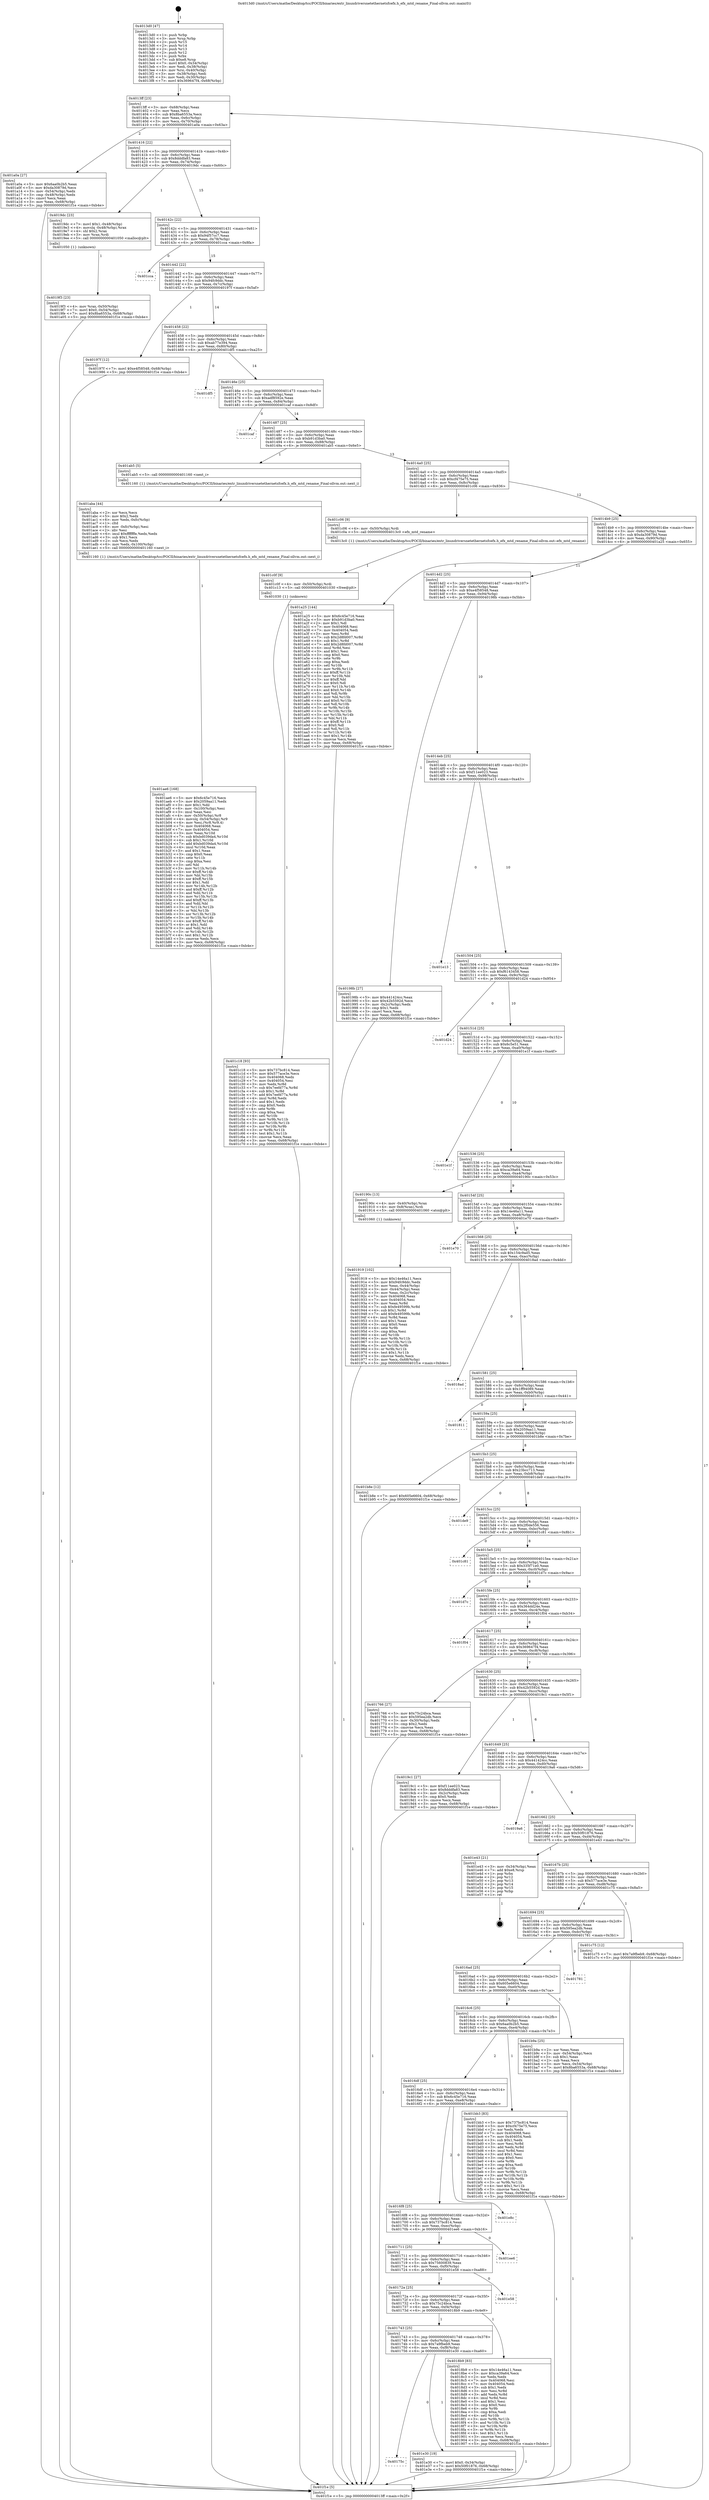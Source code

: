 digraph "0x4013d0" {
  label = "0x4013d0 (/mnt/c/Users/mathe/Desktop/tcc/POCII/binaries/extr_linuxdriversnetethernetsfcefx.h_efx_mtd_rename_Final-ollvm.out::main(0))"
  labelloc = "t"
  node[shape=record]

  Entry [label="",width=0.3,height=0.3,shape=circle,fillcolor=black,style=filled]
  "0x4013ff" [label="{
     0x4013ff [23]\l
     | [instrs]\l
     &nbsp;&nbsp;0x4013ff \<+3\>: mov -0x68(%rbp),%eax\l
     &nbsp;&nbsp;0x401402 \<+2\>: mov %eax,%ecx\l
     &nbsp;&nbsp;0x401404 \<+6\>: sub $0x8ba6553a,%ecx\l
     &nbsp;&nbsp;0x40140a \<+3\>: mov %eax,-0x6c(%rbp)\l
     &nbsp;&nbsp;0x40140d \<+3\>: mov %ecx,-0x70(%rbp)\l
     &nbsp;&nbsp;0x401410 \<+6\>: je 0000000000401a0a \<main+0x63a\>\l
  }"]
  "0x401a0a" [label="{
     0x401a0a [27]\l
     | [instrs]\l
     &nbsp;&nbsp;0x401a0a \<+5\>: mov $0x6aa0b2b5,%eax\l
     &nbsp;&nbsp;0x401a0f \<+5\>: mov $0xda30879d,%ecx\l
     &nbsp;&nbsp;0x401a14 \<+3\>: mov -0x54(%rbp),%edx\l
     &nbsp;&nbsp;0x401a17 \<+3\>: cmp -0x48(%rbp),%edx\l
     &nbsp;&nbsp;0x401a1a \<+3\>: cmovl %ecx,%eax\l
     &nbsp;&nbsp;0x401a1d \<+3\>: mov %eax,-0x68(%rbp)\l
     &nbsp;&nbsp;0x401a20 \<+5\>: jmp 0000000000401f1e \<main+0xb4e\>\l
  }"]
  "0x401416" [label="{
     0x401416 [22]\l
     | [instrs]\l
     &nbsp;&nbsp;0x401416 \<+5\>: jmp 000000000040141b \<main+0x4b\>\l
     &nbsp;&nbsp;0x40141b \<+3\>: mov -0x6c(%rbp),%eax\l
     &nbsp;&nbsp;0x40141e \<+5\>: sub $0x8dddfa83,%eax\l
     &nbsp;&nbsp;0x401423 \<+3\>: mov %eax,-0x74(%rbp)\l
     &nbsp;&nbsp;0x401426 \<+6\>: je 00000000004019dc \<main+0x60c\>\l
  }"]
  Exit [label="",width=0.3,height=0.3,shape=circle,fillcolor=black,style=filled,peripheries=2]
  "0x4019dc" [label="{
     0x4019dc [23]\l
     | [instrs]\l
     &nbsp;&nbsp;0x4019dc \<+7\>: movl $0x1,-0x48(%rbp)\l
     &nbsp;&nbsp;0x4019e3 \<+4\>: movslq -0x48(%rbp),%rax\l
     &nbsp;&nbsp;0x4019e7 \<+4\>: shl $0x2,%rax\l
     &nbsp;&nbsp;0x4019eb \<+3\>: mov %rax,%rdi\l
     &nbsp;&nbsp;0x4019ee \<+5\>: call 0000000000401050 \<malloc@plt\>\l
     | [calls]\l
     &nbsp;&nbsp;0x401050 \{1\} (unknown)\l
  }"]
  "0x40142c" [label="{
     0x40142c [22]\l
     | [instrs]\l
     &nbsp;&nbsp;0x40142c \<+5\>: jmp 0000000000401431 \<main+0x61\>\l
     &nbsp;&nbsp;0x401431 \<+3\>: mov -0x6c(%rbp),%eax\l
     &nbsp;&nbsp;0x401434 \<+5\>: sub $0x94f57cc7,%eax\l
     &nbsp;&nbsp;0x401439 \<+3\>: mov %eax,-0x78(%rbp)\l
     &nbsp;&nbsp;0x40143c \<+6\>: je 0000000000401cca \<main+0x8fa\>\l
  }"]
  "0x40175c" [label="{
     0x40175c\l
  }", style=dashed]
  "0x401cca" [label="{
     0x401cca\l
  }", style=dashed]
  "0x401442" [label="{
     0x401442 [22]\l
     | [instrs]\l
     &nbsp;&nbsp;0x401442 \<+5\>: jmp 0000000000401447 \<main+0x77\>\l
     &nbsp;&nbsp;0x401447 \<+3\>: mov -0x6c(%rbp),%eax\l
     &nbsp;&nbsp;0x40144a \<+5\>: sub $0x94fc9ddc,%eax\l
     &nbsp;&nbsp;0x40144f \<+3\>: mov %eax,-0x7c(%rbp)\l
     &nbsp;&nbsp;0x401452 \<+6\>: je 000000000040197f \<main+0x5af\>\l
  }"]
  "0x401e30" [label="{
     0x401e30 [19]\l
     | [instrs]\l
     &nbsp;&nbsp;0x401e30 \<+7\>: movl $0x0,-0x34(%rbp)\l
     &nbsp;&nbsp;0x401e37 \<+7\>: movl $0x50f01876,-0x68(%rbp)\l
     &nbsp;&nbsp;0x401e3e \<+5\>: jmp 0000000000401f1e \<main+0xb4e\>\l
  }"]
  "0x40197f" [label="{
     0x40197f [12]\l
     | [instrs]\l
     &nbsp;&nbsp;0x40197f \<+7\>: movl $0xe4f58548,-0x68(%rbp)\l
     &nbsp;&nbsp;0x401986 \<+5\>: jmp 0000000000401f1e \<main+0xb4e\>\l
  }"]
  "0x401458" [label="{
     0x401458 [22]\l
     | [instrs]\l
     &nbsp;&nbsp;0x401458 \<+5\>: jmp 000000000040145d \<main+0x8d\>\l
     &nbsp;&nbsp;0x40145d \<+3\>: mov -0x6c(%rbp),%eax\l
     &nbsp;&nbsp;0x401460 \<+5\>: sub $0xab77e394,%eax\l
     &nbsp;&nbsp;0x401465 \<+3\>: mov %eax,-0x80(%rbp)\l
     &nbsp;&nbsp;0x401468 \<+6\>: je 0000000000401df5 \<main+0xa25\>\l
  }"]
  "0x401c18" [label="{
     0x401c18 [93]\l
     | [instrs]\l
     &nbsp;&nbsp;0x401c18 \<+5\>: mov $0x737bc814,%eax\l
     &nbsp;&nbsp;0x401c1d \<+5\>: mov $0x577ace3e,%ecx\l
     &nbsp;&nbsp;0x401c22 \<+7\>: mov 0x404068,%edx\l
     &nbsp;&nbsp;0x401c29 \<+7\>: mov 0x404054,%esi\l
     &nbsp;&nbsp;0x401c30 \<+3\>: mov %edx,%r8d\l
     &nbsp;&nbsp;0x401c33 \<+7\>: sub $0x7eefd77a,%r8d\l
     &nbsp;&nbsp;0x401c3a \<+4\>: sub $0x1,%r8d\l
     &nbsp;&nbsp;0x401c3e \<+7\>: add $0x7eefd77a,%r8d\l
     &nbsp;&nbsp;0x401c45 \<+4\>: imul %r8d,%edx\l
     &nbsp;&nbsp;0x401c49 \<+3\>: and $0x1,%edx\l
     &nbsp;&nbsp;0x401c4c \<+3\>: cmp $0x0,%edx\l
     &nbsp;&nbsp;0x401c4f \<+4\>: sete %r9b\l
     &nbsp;&nbsp;0x401c53 \<+3\>: cmp $0xa,%esi\l
     &nbsp;&nbsp;0x401c56 \<+4\>: setl %r10b\l
     &nbsp;&nbsp;0x401c5a \<+3\>: mov %r9b,%r11b\l
     &nbsp;&nbsp;0x401c5d \<+3\>: and %r10b,%r11b\l
     &nbsp;&nbsp;0x401c60 \<+3\>: xor %r10b,%r9b\l
     &nbsp;&nbsp;0x401c63 \<+3\>: or %r9b,%r11b\l
     &nbsp;&nbsp;0x401c66 \<+4\>: test $0x1,%r11b\l
     &nbsp;&nbsp;0x401c6a \<+3\>: cmovne %ecx,%eax\l
     &nbsp;&nbsp;0x401c6d \<+3\>: mov %eax,-0x68(%rbp)\l
     &nbsp;&nbsp;0x401c70 \<+5\>: jmp 0000000000401f1e \<main+0xb4e\>\l
  }"]
  "0x401df5" [label="{
     0x401df5\l
  }", style=dashed]
  "0x40146e" [label="{
     0x40146e [25]\l
     | [instrs]\l
     &nbsp;&nbsp;0x40146e \<+5\>: jmp 0000000000401473 \<main+0xa3\>\l
     &nbsp;&nbsp;0x401473 \<+3\>: mov -0x6c(%rbp),%eax\l
     &nbsp;&nbsp;0x401476 \<+5\>: sub $0xadf8592e,%eax\l
     &nbsp;&nbsp;0x40147b \<+6\>: mov %eax,-0x84(%rbp)\l
     &nbsp;&nbsp;0x401481 \<+6\>: je 0000000000401caf \<main+0x8df\>\l
  }"]
  "0x401c0f" [label="{
     0x401c0f [9]\l
     | [instrs]\l
     &nbsp;&nbsp;0x401c0f \<+4\>: mov -0x50(%rbp),%rdi\l
     &nbsp;&nbsp;0x401c13 \<+5\>: call 0000000000401030 \<free@plt\>\l
     | [calls]\l
     &nbsp;&nbsp;0x401030 \{1\} (unknown)\l
  }"]
  "0x401caf" [label="{
     0x401caf\l
  }", style=dashed]
  "0x401487" [label="{
     0x401487 [25]\l
     | [instrs]\l
     &nbsp;&nbsp;0x401487 \<+5\>: jmp 000000000040148c \<main+0xbc\>\l
     &nbsp;&nbsp;0x40148c \<+3\>: mov -0x6c(%rbp),%eax\l
     &nbsp;&nbsp;0x40148f \<+5\>: sub $0xb91d3ba0,%eax\l
     &nbsp;&nbsp;0x401494 \<+6\>: mov %eax,-0x88(%rbp)\l
     &nbsp;&nbsp;0x40149a \<+6\>: je 0000000000401ab5 \<main+0x6e5\>\l
  }"]
  "0x401ae6" [label="{
     0x401ae6 [168]\l
     | [instrs]\l
     &nbsp;&nbsp;0x401ae6 \<+5\>: mov $0x6c45e716,%ecx\l
     &nbsp;&nbsp;0x401aeb \<+5\>: mov $0x2059aa11,%edx\l
     &nbsp;&nbsp;0x401af0 \<+3\>: mov $0x1,%dil\l
     &nbsp;&nbsp;0x401af3 \<+6\>: mov -0x100(%rbp),%esi\l
     &nbsp;&nbsp;0x401af9 \<+3\>: imul %eax,%esi\l
     &nbsp;&nbsp;0x401afc \<+4\>: mov -0x50(%rbp),%r8\l
     &nbsp;&nbsp;0x401b00 \<+4\>: movslq -0x54(%rbp),%r9\l
     &nbsp;&nbsp;0x401b04 \<+4\>: mov %esi,(%r8,%r9,4)\l
     &nbsp;&nbsp;0x401b08 \<+7\>: mov 0x404068,%eax\l
     &nbsp;&nbsp;0x401b0f \<+7\>: mov 0x404054,%esi\l
     &nbsp;&nbsp;0x401b16 \<+3\>: mov %eax,%r10d\l
     &nbsp;&nbsp;0x401b19 \<+7\>: sub $0xbd039da4,%r10d\l
     &nbsp;&nbsp;0x401b20 \<+4\>: sub $0x1,%r10d\l
     &nbsp;&nbsp;0x401b24 \<+7\>: add $0xbd039da4,%r10d\l
     &nbsp;&nbsp;0x401b2b \<+4\>: imul %r10d,%eax\l
     &nbsp;&nbsp;0x401b2f \<+3\>: and $0x1,%eax\l
     &nbsp;&nbsp;0x401b32 \<+3\>: cmp $0x0,%eax\l
     &nbsp;&nbsp;0x401b35 \<+4\>: sete %r11b\l
     &nbsp;&nbsp;0x401b39 \<+3\>: cmp $0xa,%esi\l
     &nbsp;&nbsp;0x401b3c \<+3\>: setl %bl\l
     &nbsp;&nbsp;0x401b3f \<+3\>: mov %r11b,%r14b\l
     &nbsp;&nbsp;0x401b42 \<+4\>: xor $0xff,%r14b\l
     &nbsp;&nbsp;0x401b46 \<+3\>: mov %bl,%r15b\l
     &nbsp;&nbsp;0x401b49 \<+4\>: xor $0xff,%r15b\l
     &nbsp;&nbsp;0x401b4d \<+4\>: xor $0x1,%dil\l
     &nbsp;&nbsp;0x401b51 \<+3\>: mov %r14b,%r12b\l
     &nbsp;&nbsp;0x401b54 \<+4\>: and $0xff,%r12b\l
     &nbsp;&nbsp;0x401b58 \<+3\>: and %dil,%r11b\l
     &nbsp;&nbsp;0x401b5b \<+3\>: mov %r15b,%r13b\l
     &nbsp;&nbsp;0x401b5e \<+4\>: and $0xff,%r13b\l
     &nbsp;&nbsp;0x401b62 \<+3\>: and %dil,%bl\l
     &nbsp;&nbsp;0x401b65 \<+3\>: or %r11b,%r12b\l
     &nbsp;&nbsp;0x401b68 \<+3\>: or %bl,%r13b\l
     &nbsp;&nbsp;0x401b6b \<+3\>: xor %r13b,%r12b\l
     &nbsp;&nbsp;0x401b6e \<+3\>: or %r15b,%r14b\l
     &nbsp;&nbsp;0x401b71 \<+4\>: xor $0xff,%r14b\l
     &nbsp;&nbsp;0x401b75 \<+4\>: or $0x1,%dil\l
     &nbsp;&nbsp;0x401b79 \<+3\>: and %dil,%r14b\l
     &nbsp;&nbsp;0x401b7c \<+3\>: or %r14b,%r12b\l
     &nbsp;&nbsp;0x401b7f \<+4\>: test $0x1,%r12b\l
     &nbsp;&nbsp;0x401b83 \<+3\>: cmovne %edx,%ecx\l
     &nbsp;&nbsp;0x401b86 \<+3\>: mov %ecx,-0x68(%rbp)\l
     &nbsp;&nbsp;0x401b89 \<+5\>: jmp 0000000000401f1e \<main+0xb4e\>\l
  }"]
  "0x401ab5" [label="{
     0x401ab5 [5]\l
     | [instrs]\l
     &nbsp;&nbsp;0x401ab5 \<+5\>: call 0000000000401160 \<next_i\>\l
     | [calls]\l
     &nbsp;&nbsp;0x401160 \{1\} (/mnt/c/Users/mathe/Desktop/tcc/POCII/binaries/extr_linuxdriversnetethernetsfcefx.h_efx_mtd_rename_Final-ollvm.out::next_i)\l
  }"]
  "0x4014a0" [label="{
     0x4014a0 [25]\l
     | [instrs]\l
     &nbsp;&nbsp;0x4014a0 \<+5\>: jmp 00000000004014a5 \<main+0xd5\>\l
     &nbsp;&nbsp;0x4014a5 \<+3\>: mov -0x6c(%rbp),%eax\l
     &nbsp;&nbsp;0x4014a8 \<+5\>: sub $0xcf475e75,%eax\l
     &nbsp;&nbsp;0x4014ad \<+6\>: mov %eax,-0x8c(%rbp)\l
     &nbsp;&nbsp;0x4014b3 \<+6\>: je 0000000000401c06 \<main+0x836\>\l
  }"]
  "0x401aba" [label="{
     0x401aba [44]\l
     | [instrs]\l
     &nbsp;&nbsp;0x401aba \<+2\>: xor %ecx,%ecx\l
     &nbsp;&nbsp;0x401abc \<+5\>: mov $0x2,%edx\l
     &nbsp;&nbsp;0x401ac1 \<+6\>: mov %edx,-0xfc(%rbp)\l
     &nbsp;&nbsp;0x401ac7 \<+1\>: cltd\l
     &nbsp;&nbsp;0x401ac8 \<+6\>: mov -0xfc(%rbp),%esi\l
     &nbsp;&nbsp;0x401ace \<+2\>: idiv %esi\l
     &nbsp;&nbsp;0x401ad0 \<+6\>: imul $0xfffffffe,%edx,%edx\l
     &nbsp;&nbsp;0x401ad6 \<+3\>: sub $0x1,%ecx\l
     &nbsp;&nbsp;0x401ad9 \<+2\>: sub %ecx,%edx\l
     &nbsp;&nbsp;0x401adb \<+6\>: mov %edx,-0x100(%rbp)\l
     &nbsp;&nbsp;0x401ae1 \<+5\>: call 0000000000401160 \<next_i\>\l
     | [calls]\l
     &nbsp;&nbsp;0x401160 \{1\} (/mnt/c/Users/mathe/Desktop/tcc/POCII/binaries/extr_linuxdriversnetethernetsfcefx.h_efx_mtd_rename_Final-ollvm.out::next_i)\l
  }"]
  "0x401c06" [label="{
     0x401c06 [9]\l
     | [instrs]\l
     &nbsp;&nbsp;0x401c06 \<+4\>: mov -0x50(%rbp),%rdi\l
     &nbsp;&nbsp;0x401c0a \<+5\>: call 00000000004013c0 \<efx_mtd_rename\>\l
     | [calls]\l
     &nbsp;&nbsp;0x4013c0 \{1\} (/mnt/c/Users/mathe/Desktop/tcc/POCII/binaries/extr_linuxdriversnetethernetsfcefx.h_efx_mtd_rename_Final-ollvm.out::efx_mtd_rename)\l
  }"]
  "0x4014b9" [label="{
     0x4014b9 [25]\l
     | [instrs]\l
     &nbsp;&nbsp;0x4014b9 \<+5\>: jmp 00000000004014be \<main+0xee\>\l
     &nbsp;&nbsp;0x4014be \<+3\>: mov -0x6c(%rbp),%eax\l
     &nbsp;&nbsp;0x4014c1 \<+5\>: sub $0xda30879d,%eax\l
     &nbsp;&nbsp;0x4014c6 \<+6\>: mov %eax,-0x90(%rbp)\l
     &nbsp;&nbsp;0x4014cc \<+6\>: je 0000000000401a25 \<main+0x655\>\l
  }"]
  "0x4019f3" [label="{
     0x4019f3 [23]\l
     | [instrs]\l
     &nbsp;&nbsp;0x4019f3 \<+4\>: mov %rax,-0x50(%rbp)\l
     &nbsp;&nbsp;0x4019f7 \<+7\>: movl $0x0,-0x54(%rbp)\l
     &nbsp;&nbsp;0x4019fe \<+7\>: movl $0x8ba6553a,-0x68(%rbp)\l
     &nbsp;&nbsp;0x401a05 \<+5\>: jmp 0000000000401f1e \<main+0xb4e\>\l
  }"]
  "0x401a25" [label="{
     0x401a25 [144]\l
     | [instrs]\l
     &nbsp;&nbsp;0x401a25 \<+5\>: mov $0x6c45e716,%eax\l
     &nbsp;&nbsp;0x401a2a \<+5\>: mov $0xb91d3ba0,%ecx\l
     &nbsp;&nbsp;0x401a2f \<+2\>: mov $0x1,%dl\l
     &nbsp;&nbsp;0x401a31 \<+7\>: mov 0x404068,%esi\l
     &nbsp;&nbsp;0x401a38 \<+7\>: mov 0x404054,%edi\l
     &nbsp;&nbsp;0x401a3f \<+3\>: mov %esi,%r8d\l
     &nbsp;&nbsp;0x401a42 \<+7\>: sub $0x2d8fd007,%r8d\l
     &nbsp;&nbsp;0x401a49 \<+4\>: sub $0x1,%r8d\l
     &nbsp;&nbsp;0x401a4d \<+7\>: add $0x2d8fd007,%r8d\l
     &nbsp;&nbsp;0x401a54 \<+4\>: imul %r8d,%esi\l
     &nbsp;&nbsp;0x401a58 \<+3\>: and $0x1,%esi\l
     &nbsp;&nbsp;0x401a5b \<+3\>: cmp $0x0,%esi\l
     &nbsp;&nbsp;0x401a5e \<+4\>: sete %r9b\l
     &nbsp;&nbsp;0x401a62 \<+3\>: cmp $0xa,%edi\l
     &nbsp;&nbsp;0x401a65 \<+4\>: setl %r10b\l
     &nbsp;&nbsp;0x401a69 \<+3\>: mov %r9b,%r11b\l
     &nbsp;&nbsp;0x401a6c \<+4\>: xor $0xff,%r11b\l
     &nbsp;&nbsp;0x401a70 \<+3\>: mov %r10b,%bl\l
     &nbsp;&nbsp;0x401a73 \<+3\>: xor $0xff,%bl\l
     &nbsp;&nbsp;0x401a76 \<+3\>: xor $0x0,%dl\l
     &nbsp;&nbsp;0x401a79 \<+3\>: mov %r11b,%r14b\l
     &nbsp;&nbsp;0x401a7c \<+4\>: and $0x0,%r14b\l
     &nbsp;&nbsp;0x401a80 \<+3\>: and %dl,%r9b\l
     &nbsp;&nbsp;0x401a83 \<+3\>: mov %bl,%r15b\l
     &nbsp;&nbsp;0x401a86 \<+4\>: and $0x0,%r15b\l
     &nbsp;&nbsp;0x401a8a \<+3\>: and %dl,%r10b\l
     &nbsp;&nbsp;0x401a8d \<+3\>: or %r9b,%r14b\l
     &nbsp;&nbsp;0x401a90 \<+3\>: or %r10b,%r15b\l
     &nbsp;&nbsp;0x401a93 \<+3\>: xor %r15b,%r14b\l
     &nbsp;&nbsp;0x401a96 \<+3\>: or %bl,%r11b\l
     &nbsp;&nbsp;0x401a99 \<+4\>: xor $0xff,%r11b\l
     &nbsp;&nbsp;0x401a9d \<+3\>: or $0x0,%dl\l
     &nbsp;&nbsp;0x401aa0 \<+3\>: and %dl,%r11b\l
     &nbsp;&nbsp;0x401aa3 \<+3\>: or %r11b,%r14b\l
     &nbsp;&nbsp;0x401aa6 \<+4\>: test $0x1,%r14b\l
     &nbsp;&nbsp;0x401aaa \<+3\>: cmovne %ecx,%eax\l
     &nbsp;&nbsp;0x401aad \<+3\>: mov %eax,-0x68(%rbp)\l
     &nbsp;&nbsp;0x401ab0 \<+5\>: jmp 0000000000401f1e \<main+0xb4e\>\l
  }"]
  "0x4014d2" [label="{
     0x4014d2 [25]\l
     | [instrs]\l
     &nbsp;&nbsp;0x4014d2 \<+5\>: jmp 00000000004014d7 \<main+0x107\>\l
     &nbsp;&nbsp;0x4014d7 \<+3\>: mov -0x6c(%rbp),%eax\l
     &nbsp;&nbsp;0x4014da \<+5\>: sub $0xe4f58548,%eax\l
     &nbsp;&nbsp;0x4014df \<+6\>: mov %eax,-0x94(%rbp)\l
     &nbsp;&nbsp;0x4014e5 \<+6\>: je 000000000040198b \<main+0x5bb\>\l
  }"]
  "0x401919" [label="{
     0x401919 [102]\l
     | [instrs]\l
     &nbsp;&nbsp;0x401919 \<+5\>: mov $0x14e46a11,%ecx\l
     &nbsp;&nbsp;0x40191e \<+5\>: mov $0x94fc9ddc,%edx\l
     &nbsp;&nbsp;0x401923 \<+3\>: mov %eax,-0x44(%rbp)\l
     &nbsp;&nbsp;0x401926 \<+3\>: mov -0x44(%rbp),%eax\l
     &nbsp;&nbsp;0x401929 \<+3\>: mov %eax,-0x2c(%rbp)\l
     &nbsp;&nbsp;0x40192c \<+7\>: mov 0x404068,%eax\l
     &nbsp;&nbsp;0x401933 \<+7\>: mov 0x404054,%esi\l
     &nbsp;&nbsp;0x40193a \<+3\>: mov %eax,%r8d\l
     &nbsp;&nbsp;0x40193d \<+7\>: sub $0xfe49599b,%r8d\l
     &nbsp;&nbsp;0x401944 \<+4\>: sub $0x1,%r8d\l
     &nbsp;&nbsp;0x401948 \<+7\>: add $0xfe49599b,%r8d\l
     &nbsp;&nbsp;0x40194f \<+4\>: imul %r8d,%eax\l
     &nbsp;&nbsp;0x401953 \<+3\>: and $0x1,%eax\l
     &nbsp;&nbsp;0x401956 \<+3\>: cmp $0x0,%eax\l
     &nbsp;&nbsp;0x401959 \<+4\>: sete %r9b\l
     &nbsp;&nbsp;0x40195d \<+3\>: cmp $0xa,%esi\l
     &nbsp;&nbsp;0x401960 \<+4\>: setl %r10b\l
     &nbsp;&nbsp;0x401964 \<+3\>: mov %r9b,%r11b\l
     &nbsp;&nbsp;0x401967 \<+3\>: and %r10b,%r11b\l
     &nbsp;&nbsp;0x40196a \<+3\>: xor %r10b,%r9b\l
     &nbsp;&nbsp;0x40196d \<+3\>: or %r9b,%r11b\l
     &nbsp;&nbsp;0x401970 \<+4\>: test $0x1,%r11b\l
     &nbsp;&nbsp;0x401974 \<+3\>: cmovne %edx,%ecx\l
     &nbsp;&nbsp;0x401977 \<+3\>: mov %ecx,-0x68(%rbp)\l
     &nbsp;&nbsp;0x40197a \<+5\>: jmp 0000000000401f1e \<main+0xb4e\>\l
  }"]
  "0x40198b" [label="{
     0x40198b [27]\l
     | [instrs]\l
     &nbsp;&nbsp;0x40198b \<+5\>: mov $0x441424cc,%eax\l
     &nbsp;&nbsp;0x401990 \<+5\>: mov $0x42b5592d,%ecx\l
     &nbsp;&nbsp;0x401995 \<+3\>: mov -0x2c(%rbp),%edx\l
     &nbsp;&nbsp;0x401998 \<+3\>: cmp $0x1,%edx\l
     &nbsp;&nbsp;0x40199b \<+3\>: cmovl %ecx,%eax\l
     &nbsp;&nbsp;0x40199e \<+3\>: mov %eax,-0x68(%rbp)\l
     &nbsp;&nbsp;0x4019a1 \<+5\>: jmp 0000000000401f1e \<main+0xb4e\>\l
  }"]
  "0x4014eb" [label="{
     0x4014eb [25]\l
     | [instrs]\l
     &nbsp;&nbsp;0x4014eb \<+5\>: jmp 00000000004014f0 \<main+0x120\>\l
     &nbsp;&nbsp;0x4014f0 \<+3\>: mov -0x6c(%rbp),%eax\l
     &nbsp;&nbsp;0x4014f3 \<+5\>: sub $0xf11ee023,%eax\l
     &nbsp;&nbsp;0x4014f8 \<+6\>: mov %eax,-0x98(%rbp)\l
     &nbsp;&nbsp;0x4014fe \<+6\>: je 0000000000401e13 \<main+0xa43\>\l
  }"]
  "0x401743" [label="{
     0x401743 [25]\l
     | [instrs]\l
     &nbsp;&nbsp;0x401743 \<+5\>: jmp 0000000000401748 \<main+0x378\>\l
     &nbsp;&nbsp;0x401748 \<+3\>: mov -0x6c(%rbp),%eax\l
     &nbsp;&nbsp;0x40174b \<+5\>: sub $0x7a9fbeb9,%eax\l
     &nbsp;&nbsp;0x401750 \<+6\>: mov %eax,-0xf8(%rbp)\l
     &nbsp;&nbsp;0x401756 \<+6\>: je 0000000000401e30 \<main+0xa60\>\l
  }"]
  "0x401e13" [label="{
     0x401e13\l
  }", style=dashed]
  "0x401504" [label="{
     0x401504 [25]\l
     | [instrs]\l
     &nbsp;&nbsp;0x401504 \<+5\>: jmp 0000000000401509 \<main+0x139\>\l
     &nbsp;&nbsp;0x401509 \<+3\>: mov -0x6c(%rbp),%eax\l
     &nbsp;&nbsp;0x40150c \<+5\>: sub $0xf6143458,%eax\l
     &nbsp;&nbsp;0x401511 \<+6\>: mov %eax,-0x9c(%rbp)\l
     &nbsp;&nbsp;0x401517 \<+6\>: je 0000000000401d24 \<main+0x954\>\l
  }"]
  "0x4018b9" [label="{
     0x4018b9 [83]\l
     | [instrs]\l
     &nbsp;&nbsp;0x4018b9 \<+5\>: mov $0x14e46a11,%eax\l
     &nbsp;&nbsp;0x4018be \<+5\>: mov $0xca39a64,%ecx\l
     &nbsp;&nbsp;0x4018c3 \<+2\>: xor %edx,%edx\l
     &nbsp;&nbsp;0x4018c5 \<+7\>: mov 0x404068,%esi\l
     &nbsp;&nbsp;0x4018cc \<+7\>: mov 0x404054,%edi\l
     &nbsp;&nbsp;0x4018d3 \<+3\>: sub $0x1,%edx\l
     &nbsp;&nbsp;0x4018d6 \<+3\>: mov %esi,%r8d\l
     &nbsp;&nbsp;0x4018d9 \<+3\>: add %edx,%r8d\l
     &nbsp;&nbsp;0x4018dc \<+4\>: imul %r8d,%esi\l
     &nbsp;&nbsp;0x4018e0 \<+3\>: and $0x1,%esi\l
     &nbsp;&nbsp;0x4018e3 \<+3\>: cmp $0x0,%esi\l
     &nbsp;&nbsp;0x4018e6 \<+4\>: sete %r9b\l
     &nbsp;&nbsp;0x4018ea \<+3\>: cmp $0xa,%edi\l
     &nbsp;&nbsp;0x4018ed \<+4\>: setl %r10b\l
     &nbsp;&nbsp;0x4018f1 \<+3\>: mov %r9b,%r11b\l
     &nbsp;&nbsp;0x4018f4 \<+3\>: and %r10b,%r11b\l
     &nbsp;&nbsp;0x4018f7 \<+3\>: xor %r10b,%r9b\l
     &nbsp;&nbsp;0x4018fa \<+3\>: or %r9b,%r11b\l
     &nbsp;&nbsp;0x4018fd \<+4\>: test $0x1,%r11b\l
     &nbsp;&nbsp;0x401901 \<+3\>: cmovne %ecx,%eax\l
     &nbsp;&nbsp;0x401904 \<+3\>: mov %eax,-0x68(%rbp)\l
     &nbsp;&nbsp;0x401907 \<+5\>: jmp 0000000000401f1e \<main+0xb4e\>\l
  }"]
  "0x401d24" [label="{
     0x401d24\l
  }", style=dashed]
  "0x40151d" [label="{
     0x40151d [25]\l
     | [instrs]\l
     &nbsp;&nbsp;0x40151d \<+5\>: jmp 0000000000401522 \<main+0x152\>\l
     &nbsp;&nbsp;0x401522 \<+3\>: mov -0x6c(%rbp),%eax\l
     &nbsp;&nbsp;0x401525 \<+5\>: sub $0x6c5e51,%eax\l
     &nbsp;&nbsp;0x40152a \<+6\>: mov %eax,-0xa0(%rbp)\l
     &nbsp;&nbsp;0x401530 \<+6\>: je 0000000000401e1f \<main+0xa4f\>\l
  }"]
  "0x40172a" [label="{
     0x40172a [25]\l
     | [instrs]\l
     &nbsp;&nbsp;0x40172a \<+5\>: jmp 000000000040172f \<main+0x35f\>\l
     &nbsp;&nbsp;0x40172f \<+3\>: mov -0x6c(%rbp),%eax\l
     &nbsp;&nbsp;0x401732 \<+5\>: sub $0x75c24bca,%eax\l
     &nbsp;&nbsp;0x401737 \<+6\>: mov %eax,-0xf4(%rbp)\l
     &nbsp;&nbsp;0x40173d \<+6\>: je 00000000004018b9 \<main+0x4e9\>\l
  }"]
  "0x401e1f" [label="{
     0x401e1f\l
  }", style=dashed]
  "0x401536" [label="{
     0x401536 [25]\l
     | [instrs]\l
     &nbsp;&nbsp;0x401536 \<+5\>: jmp 000000000040153b \<main+0x16b\>\l
     &nbsp;&nbsp;0x40153b \<+3\>: mov -0x6c(%rbp),%eax\l
     &nbsp;&nbsp;0x40153e \<+5\>: sub $0xca39a64,%eax\l
     &nbsp;&nbsp;0x401543 \<+6\>: mov %eax,-0xa4(%rbp)\l
     &nbsp;&nbsp;0x401549 \<+6\>: je 000000000040190c \<main+0x53c\>\l
  }"]
  "0x401e58" [label="{
     0x401e58\l
  }", style=dashed]
  "0x40190c" [label="{
     0x40190c [13]\l
     | [instrs]\l
     &nbsp;&nbsp;0x40190c \<+4\>: mov -0x40(%rbp),%rax\l
     &nbsp;&nbsp;0x401910 \<+4\>: mov 0x8(%rax),%rdi\l
     &nbsp;&nbsp;0x401914 \<+5\>: call 0000000000401060 \<atoi@plt\>\l
     | [calls]\l
     &nbsp;&nbsp;0x401060 \{1\} (unknown)\l
  }"]
  "0x40154f" [label="{
     0x40154f [25]\l
     | [instrs]\l
     &nbsp;&nbsp;0x40154f \<+5\>: jmp 0000000000401554 \<main+0x184\>\l
     &nbsp;&nbsp;0x401554 \<+3\>: mov -0x6c(%rbp),%eax\l
     &nbsp;&nbsp;0x401557 \<+5\>: sub $0x14e46a11,%eax\l
     &nbsp;&nbsp;0x40155c \<+6\>: mov %eax,-0xa8(%rbp)\l
     &nbsp;&nbsp;0x401562 \<+6\>: je 0000000000401e70 \<main+0xaa0\>\l
  }"]
  "0x401711" [label="{
     0x401711 [25]\l
     | [instrs]\l
     &nbsp;&nbsp;0x401711 \<+5\>: jmp 0000000000401716 \<main+0x346\>\l
     &nbsp;&nbsp;0x401716 \<+3\>: mov -0x6c(%rbp),%eax\l
     &nbsp;&nbsp;0x401719 \<+5\>: sub $0x75600839,%eax\l
     &nbsp;&nbsp;0x40171e \<+6\>: mov %eax,-0xf0(%rbp)\l
     &nbsp;&nbsp;0x401724 \<+6\>: je 0000000000401e58 \<main+0xa88\>\l
  }"]
  "0x401e70" [label="{
     0x401e70\l
  }", style=dashed]
  "0x401568" [label="{
     0x401568 [25]\l
     | [instrs]\l
     &nbsp;&nbsp;0x401568 \<+5\>: jmp 000000000040156d \<main+0x19d\>\l
     &nbsp;&nbsp;0x40156d \<+3\>: mov -0x6c(%rbp),%eax\l
     &nbsp;&nbsp;0x401570 \<+5\>: sub $0x154c9ad5,%eax\l
     &nbsp;&nbsp;0x401575 \<+6\>: mov %eax,-0xac(%rbp)\l
     &nbsp;&nbsp;0x40157b \<+6\>: je 00000000004018ad \<main+0x4dd\>\l
  }"]
  "0x401ee6" [label="{
     0x401ee6\l
  }", style=dashed]
  "0x4018ad" [label="{
     0x4018ad\l
  }", style=dashed]
  "0x401581" [label="{
     0x401581 [25]\l
     | [instrs]\l
     &nbsp;&nbsp;0x401581 \<+5\>: jmp 0000000000401586 \<main+0x1b6\>\l
     &nbsp;&nbsp;0x401586 \<+3\>: mov -0x6c(%rbp),%eax\l
     &nbsp;&nbsp;0x401589 \<+5\>: sub $0x1ff94089,%eax\l
     &nbsp;&nbsp;0x40158e \<+6\>: mov %eax,-0xb0(%rbp)\l
     &nbsp;&nbsp;0x401594 \<+6\>: je 0000000000401811 \<main+0x441\>\l
  }"]
  "0x4016f8" [label="{
     0x4016f8 [25]\l
     | [instrs]\l
     &nbsp;&nbsp;0x4016f8 \<+5\>: jmp 00000000004016fd \<main+0x32d\>\l
     &nbsp;&nbsp;0x4016fd \<+3\>: mov -0x6c(%rbp),%eax\l
     &nbsp;&nbsp;0x401700 \<+5\>: sub $0x737bc814,%eax\l
     &nbsp;&nbsp;0x401705 \<+6\>: mov %eax,-0xec(%rbp)\l
     &nbsp;&nbsp;0x40170b \<+6\>: je 0000000000401ee6 \<main+0xb16\>\l
  }"]
  "0x401811" [label="{
     0x401811\l
  }", style=dashed]
  "0x40159a" [label="{
     0x40159a [25]\l
     | [instrs]\l
     &nbsp;&nbsp;0x40159a \<+5\>: jmp 000000000040159f \<main+0x1cf\>\l
     &nbsp;&nbsp;0x40159f \<+3\>: mov -0x6c(%rbp),%eax\l
     &nbsp;&nbsp;0x4015a2 \<+5\>: sub $0x2059aa11,%eax\l
     &nbsp;&nbsp;0x4015a7 \<+6\>: mov %eax,-0xb4(%rbp)\l
     &nbsp;&nbsp;0x4015ad \<+6\>: je 0000000000401b8e \<main+0x7be\>\l
  }"]
  "0x401e8c" [label="{
     0x401e8c\l
  }", style=dashed]
  "0x401b8e" [label="{
     0x401b8e [12]\l
     | [instrs]\l
     &nbsp;&nbsp;0x401b8e \<+7\>: movl $0x605e6604,-0x68(%rbp)\l
     &nbsp;&nbsp;0x401b95 \<+5\>: jmp 0000000000401f1e \<main+0xb4e\>\l
  }"]
  "0x4015b3" [label="{
     0x4015b3 [25]\l
     | [instrs]\l
     &nbsp;&nbsp;0x4015b3 \<+5\>: jmp 00000000004015b8 \<main+0x1e8\>\l
     &nbsp;&nbsp;0x4015b8 \<+3\>: mov -0x6c(%rbp),%eax\l
     &nbsp;&nbsp;0x4015bb \<+5\>: sub $0x23bcc713,%eax\l
     &nbsp;&nbsp;0x4015c0 \<+6\>: mov %eax,-0xb8(%rbp)\l
     &nbsp;&nbsp;0x4015c6 \<+6\>: je 0000000000401de9 \<main+0xa19\>\l
  }"]
  "0x4016df" [label="{
     0x4016df [25]\l
     | [instrs]\l
     &nbsp;&nbsp;0x4016df \<+5\>: jmp 00000000004016e4 \<main+0x314\>\l
     &nbsp;&nbsp;0x4016e4 \<+3\>: mov -0x6c(%rbp),%eax\l
     &nbsp;&nbsp;0x4016e7 \<+5\>: sub $0x6c45e716,%eax\l
     &nbsp;&nbsp;0x4016ec \<+6\>: mov %eax,-0xe8(%rbp)\l
     &nbsp;&nbsp;0x4016f2 \<+6\>: je 0000000000401e8c \<main+0xabc\>\l
  }"]
  "0x401de9" [label="{
     0x401de9\l
  }", style=dashed]
  "0x4015cc" [label="{
     0x4015cc [25]\l
     | [instrs]\l
     &nbsp;&nbsp;0x4015cc \<+5\>: jmp 00000000004015d1 \<main+0x201\>\l
     &nbsp;&nbsp;0x4015d1 \<+3\>: mov -0x6c(%rbp),%eax\l
     &nbsp;&nbsp;0x4015d4 \<+5\>: sub $0x2f0de556,%eax\l
     &nbsp;&nbsp;0x4015d9 \<+6\>: mov %eax,-0xbc(%rbp)\l
     &nbsp;&nbsp;0x4015df \<+6\>: je 0000000000401c81 \<main+0x8b1\>\l
  }"]
  "0x401bb3" [label="{
     0x401bb3 [83]\l
     | [instrs]\l
     &nbsp;&nbsp;0x401bb3 \<+5\>: mov $0x737bc814,%eax\l
     &nbsp;&nbsp;0x401bb8 \<+5\>: mov $0xcf475e75,%ecx\l
     &nbsp;&nbsp;0x401bbd \<+2\>: xor %edx,%edx\l
     &nbsp;&nbsp;0x401bbf \<+7\>: mov 0x404068,%esi\l
     &nbsp;&nbsp;0x401bc6 \<+7\>: mov 0x404054,%edi\l
     &nbsp;&nbsp;0x401bcd \<+3\>: sub $0x1,%edx\l
     &nbsp;&nbsp;0x401bd0 \<+3\>: mov %esi,%r8d\l
     &nbsp;&nbsp;0x401bd3 \<+3\>: add %edx,%r8d\l
     &nbsp;&nbsp;0x401bd6 \<+4\>: imul %r8d,%esi\l
     &nbsp;&nbsp;0x401bda \<+3\>: and $0x1,%esi\l
     &nbsp;&nbsp;0x401bdd \<+3\>: cmp $0x0,%esi\l
     &nbsp;&nbsp;0x401be0 \<+4\>: sete %r9b\l
     &nbsp;&nbsp;0x401be4 \<+3\>: cmp $0xa,%edi\l
     &nbsp;&nbsp;0x401be7 \<+4\>: setl %r10b\l
     &nbsp;&nbsp;0x401beb \<+3\>: mov %r9b,%r11b\l
     &nbsp;&nbsp;0x401bee \<+3\>: and %r10b,%r11b\l
     &nbsp;&nbsp;0x401bf1 \<+3\>: xor %r10b,%r9b\l
     &nbsp;&nbsp;0x401bf4 \<+3\>: or %r9b,%r11b\l
     &nbsp;&nbsp;0x401bf7 \<+4\>: test $0x1,%r11b\l
     &nbsp;&nbsp;0x401bfb \<+3\>: cmovne %ecx,%eax\l
     &nbsp;&nbsp;0x401bfe \<+3\>: mov %eax,-0x68(%rbp)\l
     &nbsp;&nbsp;0x401c01 \<+5\>: jmp 0000000000401f1e \<main+0xb4e\>\l
  }"]
  "0x401c81" [label="{
     0x401c81\l
  }", style=dashed]
  "0x4015e5" [label="{
     0x4015e5 [25]\l
     | [instrs]\l
     &nbsp;&nbsp;0x4015e5 \<+5\>: jmp 00000000004015ea \<main+0x21a\>\l
     &nbsp;&nbsp;0x4015ea \<+3\>: mov -0x6c(%rbp),%eax\l
     &nbsp;&nbsp;0x4015ed \<+5\>: sub $0x335f71e0,%eax\l
     &nbsp;&nbsp;0x4015f2 \<+6\>: mov %eax,-0xc0(%rbp)\l
     &nbsp;&nbsp;0x4015f8 \<+6\>: je 0000000000401d7c \<main+0x9ac\>\l
  }"]
  "0x4016c6" [label="{
     0x4016c6 [25]\l
     | [instrs]\l
     &nbsp;&nbsp;0x4016c6 \<+5\>: jmp 00000000004016cb \<main+0x2fb\>\l
     &nbsp;&nbsp;0x4016cb \<+3\>: mov -0x6c(%rbp),%eax\l
     &nbsp;&nbsp;0x4016ce \<+5\>: sub $0x6aa0b2b5,%eax\l
     &nbsp;&nbsp;0x4016d3 \<+6\>: mov %eax,-0xe4(%rbp)\l
     &nbsp;&nbsp;0x4016d9 \<+6\>: je 0000000000401bb3 \<main+0x7e3\>\l
  }"]
  "0x401d7c" [label="{
     0x401d7c\l
  }", style=dashed]
  "0x4015fe" [label="{
     0x4015fe [25]\l
     | [instrs]\l
     &nbsp;&nbsp;0x4015fe \<+5\>: jmp 0000000000401603 \<main+0x233\>\l
     &nbsp;&nbsp;0x401603 \<+3\>: mov -0x6c(%rbp),%eax\l
     &nbsp;&nbsp;0x401606 \<+5\>: sub $0x364dd24e,%eax\l
     &nbsp;&nbsp;0x40160b \<+6\>: mov %eax,-0xc4(%rbp)\l
     &nbsp;&nbsp;0x401611 \<+6\>: je 0000000000401f04 \<main+0xb34\>\l
  }"]
  "0x401b9a" [label="{
     0x401b9a [25]\l
     | [instrs]\l
     &nbsp;&nbsp;0x401b9a \<+2\>: xor %eax,%eax\l
     &nbsp;&nbsp;0x401b9c \<+3\>: mov -0x54(%rbp),%ecx\l
     &nbsp;&nbsp;0x401b9f \<+3\>: sub $0x1,%eax\l
     &nbsp;&nbsp;0x401ba2 \<+2\>: sub %eax,%ecx\l
     &nbsp;&nbsp;0x401ba4 \<+3\>: mov %ecx,-0x54(%rbp)\l
     &nbsp;&nbsp;0x401ba7 \<+7\>: movl $0x8ba6553a,-0x68(%rbp)\l
     &nbsp;&nbsp;0x401bae \<+5\>: jmp 0000000000401f1e \<main+0xb4e\>\l
  }"]
  "0x401f04" [label="{
     0x401f04\l
  }", style=dashed]
  "0x401617" [label="{
     0x401617 [25]\l
     | [instrs]\l
     &nbsp;&nbsp;0x401617 \<+5\>: jmp 000000000040161c \<main+0x24c\>\l
     &nbsp;&nbsp;0x40161c \<+3\>: mov -0x6c(%rbp),%eax\l
     &nbsp;&nbsp;0x40161f \<+5\>: sub $0x369647f4,%eax\l
     &nbsp;&nbsp;0x401624 \<+6\>: mov %eax,-0xc8(%rbp)\l
     &nbsp;&nbsp;0x40162a \<+6\>: je 0000000000401766 \<main+0x396\>\l
  }"]
  "0x4016ad" [label="{
     0x4016ad [25]\l
     | [instrs]\l
     &nbsp;&nbsp;0x4016ad \<+5\>: jmp 00000000004016b2 \<main+0x2e2\>\l
     &nbsp;&nbsp;0x4016b2 \<+3\>: mov -0x6c(%rbp),%eax\l
     &nbsp;&nbsp;0x4016b5 \<+5\>: sub $0x605e6604,%eax\l
     &nbsp;&nbsp;0x4016ba \<+6\>: mov %eax,-0xe0(%rbp)\l
     &nbsp;&nbsp;0x4016c0 \<+6\>: je 0000000000401b9a \<main+0x7ca\>\l
  }"]
  "0x401766" [label="{
     0x401766 [27]\l
     | [instrs]\l
     &nbsp;&nbsp;0x401766 \<+5\>: mov $0x75c24bca,%eax\l
     &nbsp;&nbsp;0x40176b \<+5\>: mov $0x595ea2db,%ecx\l
     &nbsp;&nbsp;0x401770 \<+3\>: mov -0x30(%rbp),%edx\l
     &nbsp;&nbsp;0x401773 \<+3\>: cmp $0x2,%edx\l
     &nbsp;&nbsp;0x401776 \<+3\>: cmovne %ecx,%eax\l
     &nbsp;&nbsp;0x401779 \<+3\>: mov %eax,-0x68(%rbp)\l
     &nbsp;&nbsp;0x40177c \<+5\>: jmp 0000000000401f1e \<main+0xb4e\>\l
  }"]
  "0x401630" [label="{
     0x401630 [25]\l
     | [instrs]\l
     &nbsp;&nbsp;0x401630 \<+5\>: jmp 0000000000401635 \<main+0x265\>\l
     &nbsp;&nbsp;0x401635 \<+3\>: mov -0x6c(%rbp),%eax\l
     &nbsp;&nbsp;0x401638 \<+5\>: sub $0x42b5592d,%eax\l
     &nbsp;&nbsp;0x40163d \<+6\>: mov %eax,-0xcc(%rbp)\l
     &nbsp;&nbsp;0x401643 \<+6\>: je 00000000004019c1 \<main+0x5f1\>\l
  }"]
  "0x401f1e" [label="{
     0x401f1e [5]\l
     | [instrs]\l
     &nbsp;&nbsp;0x401f1e \<+5\>: jmp 00000000004013ff \<main+0x2f\>\l
  }"]
  "0x4013d0" [label="{
     0x4013d0 [47]\l
     | [instrs]\l
     &nbsp;&nbsp;0x4013d0 \<+1\>: push %rbp\l
     &nbsp;&nbsp;0x4013d1 \<+3\>: mov %rsp,%rbp\l
     &nbsp;&nbsp;0x4013d4 \<+2\>: push %r15\l
     &nbsp;&nbsp;0x4013d6 \<+2\>: push %r14\l
     &nbsp;&nbsp;0x4013d8 \<+2\>: push %r13\l
     &nbsp;&nbsp;0x4013da \<+2\>: push %r12\l
     &nbsp;&nbsp;0x4013dc \<+1\>: push %rbx\l
     &nbsp;&nbsp;0x4013dd \<+7\>: sub $0xe8,%rsp\l
     &nbsp;&nbsp;0x4013e4 \<+7\>: movl $0x0,-0x34(%rbp)\l
     &nbsp;&nbsp;0x4013eb \<+3\>: mov %edi,-0x38(%rbp)\l
     &nbsp;&nbsp;0x4013ee \<+4\>: mov %rsi,-0x40(%rbp)\l
     &nbsp;&nbsp;0x4013f2 \<+3\>: mov -0x38(%rbp),%edi\l
     &nbsp;&nbsp;0x4013f5 \<+3\>: mov %edi,-0x30(%rbp)\l
     &nbsp;&nbsp;0x4013f8 \<+7\>: movl $0x369647f4,-0x68(%rbp)\l
  }"]
  "0x401781" [label="{
     0x401781\l
  }", style=dashed]
  "0x4019c1" [label="{
     0x4019c1 [27]\l
     | [instrs]\l
     &nbsp;&nbsp;0x4019c1 \<+5\>: mov $0xf11ee023,%eax\l
     &nbsp;&nbsp;0x4019c6 \<+5\>: mov $0x8dddfa83,%ecx\l
     &nbsp;&nbsp;0x4019cb \<+3\>: mov -0x2c(%rbp),%edx\l
     &nbsp;&nbsp;0x4019ce \<+3\>: cmp $0x0,%edx\l
     &nbsp;&nbsp;0x4019d1 \<+3\>: cmove %ecx,%eax\l
     &nbsp;&nbsp;0x4019d4 \<+3\>: mov %eax,-0x68(%rbp)\l
     &nbsp;&nbsp;0x4019d7 \<+5\>: jmp 0000000000401f1e \<main+0xb4e\>\l
  }"]
  "0x401649" [label="{
     0x401649 [25]\l
     | [instrs]\l
     &nbsp;&nbsp;0x401649 \<+5\>: jmp 000000000040164e \<main+0x27e\>\l
     &nbsp;&nbsp;0x40164e \<+3\>: mov -0x6c(%rbp),%eax\l
     &nbsp;&nbsp;0x401651 \<+5\>: sub $0x441424cc,%eax\l
     &nbsp;&nbsp;0x401656 \<+6\>: mov %eax,-0xd0(%rbp)\l
     &nbsp;&nbsp;0x40165c \<+6\>: je 00000000004019a6 \<main+0x5d6\>\l
  }"]
  "0x401694" [label="{
     0x401694 [25]\l
     | [instrs]\l
     &nbsp;&nbsp;0x401694 \<+5\>: jmp 0000000000401699 \<main+0x2c9\>\l
     &nbsp;&nbsp;0x401699 \<+3\>: mov -0x6c(%rbp),%eax\l
     &nbsp;&nbsp;0x40169c \<+5\>: sub $0x595ea2db,%eax\l
     &nbsp;&nbsp;0x4016a1 \<+6\>: mov %eax,-0xdc(%rbp)\l
     &nbsp;&nbsp;0x4016a7 \<+6\>: je 0000000000401781 \<main+0x3b1\>\l
  }"]
  "0x4019a6" [label="{
     0x4019a6\l
  }", style=dashed]
  "0x401662" [label="{
     0x401662 [25]\l
     | [instrs]\l
     &nbsp;&nbsp;0x401662 \<+5\>: jmp 0000000000401667 \<main+0x297\>\l
     &nbsp;&nbsp;0x401667 \<+3\>: mov -0x6c(%rbp),%eax\l
     &nbsp;&nbsp;0x40166a \<+5\>: sub $0x50f01876,%eax\l
     &nbsp;&nbsp;0x40166f \<+6\>: mov %eax,-0xd4(%rbp)\l
     &nbsp;&nbsp;0x401675 \<+6\>: je 0000000000401e43 \<main+0xa73\>\l
  }"]
  "0x401c75" [label="{
     0x401c75 [12]\l
     | [instrs]\l
     &nbsp;&nbsp;0x401c75 \<+7\>: movl $0x7a9fbeb9,-0x68(%rbp)\l
     &nbsp;&nbsp;0x401c7c \<+5\>: jmp 0000000000401f1e \<main+0xb4e\>\l
  }"]
  "0x401e43" [label="{
     0x401e43 [21]\l
     | [instrs]\l
     &nbsp;&nbsp;0x401e43 \<+3\>: mov -0x34(%rbp),%eax\l
     &nbsp;&nbsp;0x401e46 \<+7\>: add $0xe8,%rsp\l
     &nbsp;&nbsp;0x401e4d \<+1\>: pop %rbx\l
     &nbsp;&nbsp;0x401e4e \<+2\>: pop %r12\l
     &nbsp;&nbsp;0x401e50 \<+2\>: pop %r13\l
     &nbsp;&nbsp;0x401e52 \<+2\>: pop %r14\l
     &nbsp;&nbsp;0x401e54 \<+2\>: pop %r15\l
     &nbsp;&nbsp;0x401e56 \<+1\>: pop %rbp\l
     &nbsp;&nbsp;0x401e57 \<+1\>: ret\l
  }"]
  "0x40167b" [label="{
     0x40167b [25]\l
     | [instrs]\l
     &nbsp;&nbsp;0x40167b \<+5\>: jmp 0000000000401680 \<main+0x2b0\>\l
     &nbsp;&nbsp;0x401680 \<+3\>: mov -0x6c(%rbp),%eax\l
     &nbsp;&nbsp;0x401683 \<+5\>: sub $0x577ace3e,%eax\l
     &nbsp;&nbsp;0x401688 \<+6\>: mov %eax,-0xd8(%rbp)\l
     &nbsp;&nbsp;0x40168e \<+6\>: je 0000000000401c75 \<main+0x8a5\>\l
  }"]
  Entry -> "0x4013d0" [label=" 1"]
  "0x4013ff" -> "0x401a0a" [label=" 2"]
  "0x4013ff" -> "0x401416" [label=" 16"]
  "0x401e43" -> Exit [label=" 1"]
  "0x401416" -> "0x4019dc" [label=" 1"]
  "0x401416" -> "0x40142c" [label=" 15"]
  "0x401e30" -> "0x401f1e" [label=" 1"]
  "0x40142c" -> "0x401cca" [label=" 0"]
  "0x40142c" -> "0x401442" [label=" 15"]
  "0x401743" -> "0x40175c" [label=" 0"]
  "0x401442" -> "0x40197f" [label=" 1"]
  "0x401442" -> "0x401458" [label=" 14"]
  "0x401743" -> "0x401e30" [label=" 1"]
  "0x401458" -> "0x401df5" [label=" 0"]
  "0x401458" -> "0x40146e" [label=" 14"]
  "0x401c75" -> "0x401f1e" [label=" 1"]
  "0x40146e" -> "0x401caf" [label=" 0"]
  "0x40146e" -> "0x401487" [label=" 14"]
  "0x401c18" -> "0x401f1e" [label=" 1"]
  "0x401487" -> "0x401ab5" [label=" 1"]
  "0x401487" -> "0x4014a0" [label=" 13"]
  "0x401c0f" -> "0x401c18" [label=" 1"]
  "0x4014a0" -> "0x401c06" [label=" 1"]
  "0x4014a0" -> "0x4014b9" [label=" 12"]
  "0x401c06" -> "0x401c0f" [label=" 1"]
  "0x4014b9" -> "0x401a25" [label=" 1"]
  "0x4014b9" -> "0x4014d2" [label=" 11"]
  "0x401bb3" -> "0x401f1e" [label=" 1"]
  "0x4014d2" -> "0x40198b" [label=" 1"]
  "0x4014d2" -> "0x4014eb" [label=" 10"]
  "0x401b9a" -> "0x401f1e" [label=" 1"]
  "0x4014eb" -> "0x401e13" [label=" 0"]
  "0x4014eb" -> "0x401504" [label=" 10"]
  "0x401b8e" -> "0x401f1e" [label=" 1"]
  "0x401504" -> "0x401d24" [label=" 0"]
  "0x401504" -> "0x40151d" [label=" 10"]
  "0x401ae6" -> "0x401f1e" [label=" 1"]
  "0x40151d" -> "0x401e1f" [label=" 0"]
  "0x40151d" -> "0x401536" [label=" 10"]
  "0x401ab5" -> "0x401aba" [label=" 1"]
  "0x401536" -> "0x40190c" [label=" 1"]
  "0x401536" -> "0x40154f" [label=" 9"]
  "0x401a25" -> "0x401f1e" [label=" 1"]
  "0x40154f" -> "0x401e70" [label=" 0"]
  "0x40154f" -> "0x401568" [label=" 9"]
  "0x4019f3" -> "0x401f1e" [label=" 1"]
  "0x401568" -> "0x4018ad" [label=" 0"]
  "0x401568" -> "0x401581" [label=" 9"]
  "0x4019dc" -> "0x4019f3" [label=" 1"]
  "0x401581" -> "0x401811" [label=" 0"]
  "0x401581" -> "0x40159a" [label=" 9"]
  "0x40198b" -> "0x401f1e" [label=" 1"]
  "0x40159a" -> "0x401b8e" [label=" 1"]
  "0x40159a" -> "0x4015b3" [label=" 8"]
  "0x40197f" -> "0x401f1e" [label=" 1"]
  "0x4015b3" -> "0x401de9" [label=" 0"]
  "0x4015b3" -> "0x4015cc" [label=" 8"]
  "0x40190c" -> "0x401919" [label=" 1"]
  "0x4015cc" -> "0x401c81" [label=" 0"]
  "0x4015cc" -> "0x4015e5" [label=" 8"]
  "0x4018b9" -> "0x401f1e" [label=" 1"]
  "0x4015e5" -> "0x401d7c" [label=" 0"]
  "0x4015e5" -> "0x4015fe" [label=" 8"]
  "0x40172a" -> "0x4018b9" [label=" 1"]
  "0x4015fe" -> "0x401f04" [label=" 0"]
  "0x4015fe" -> "0x401617" [label=" 8"]
  "0x401aba" -> "0x401ae6" [label=" 1"]
  "0x401617" -> "0x401766" [label=" 1"]
  "0x401617" -> "0x401630" [label=" 7"]
  "0x401766" -> "0x401f1e" [label=" 1"]
  "0x4013d0" -> "0x4013ff" [label=" 1"]
  "0x401f1e" -> "0x4013ff" [label=" 17"]
  "0x401711" -> "0x401e58" [label=" 0"]
  "0x401630" -> "0x4019c1" [label=" 1"]
  "0x401630" -> "0x401649" [label=" 6"]
  "0x401a0a" -> "0x401f1e" [label=" 2"]
  "0x401649" -> "0x4019a6" [label=" 0"]
  "0x401649" -> "0x401662" [label=" 6"]
  "0x4016f8" -> "0x401ee6" [label=" 0"]
  "0x401662" -> "0x401e43" [label=" 1"]
  "0x401662" -> "0x40167b" [label=" 5"]
  "0x4019c1" -> "0x401f1e" [label=" 1"]
  "0x40167b" -> "0x401c75" [label=" 1"]
  "0x40167b" -> "0x401694" [label=" 4"]
  "0x4016f8" -> "0x401711" [label=" 2"]
  "0x401694" -> "0x401781" [label=" 0"]
  "0x401694" -> "0x4016ad" [label=" 4"]
  "0x401711" -> "0x40172a" [label=" 2"]
  "0x4016ad" -> "0x401b9a" [label=" 1"]
  "0x4016ad" -> "0x4016c6" [label=" 3"]
  "0x40172a" -> "0x401743" [label=" 1"]
  "0x4016c6" -> "0x401bb3" [label=" 1"]
  "0x4016c6" -> "0x4016df" [label=" 2"]
  "0x401919" -> "0x401f1e" [label=" 1"]
  "0x4016df" -> "0x401e8c" [label=" 0"]
  "0x4016df" -> "0x4016f8" [label=" 2"]
}
